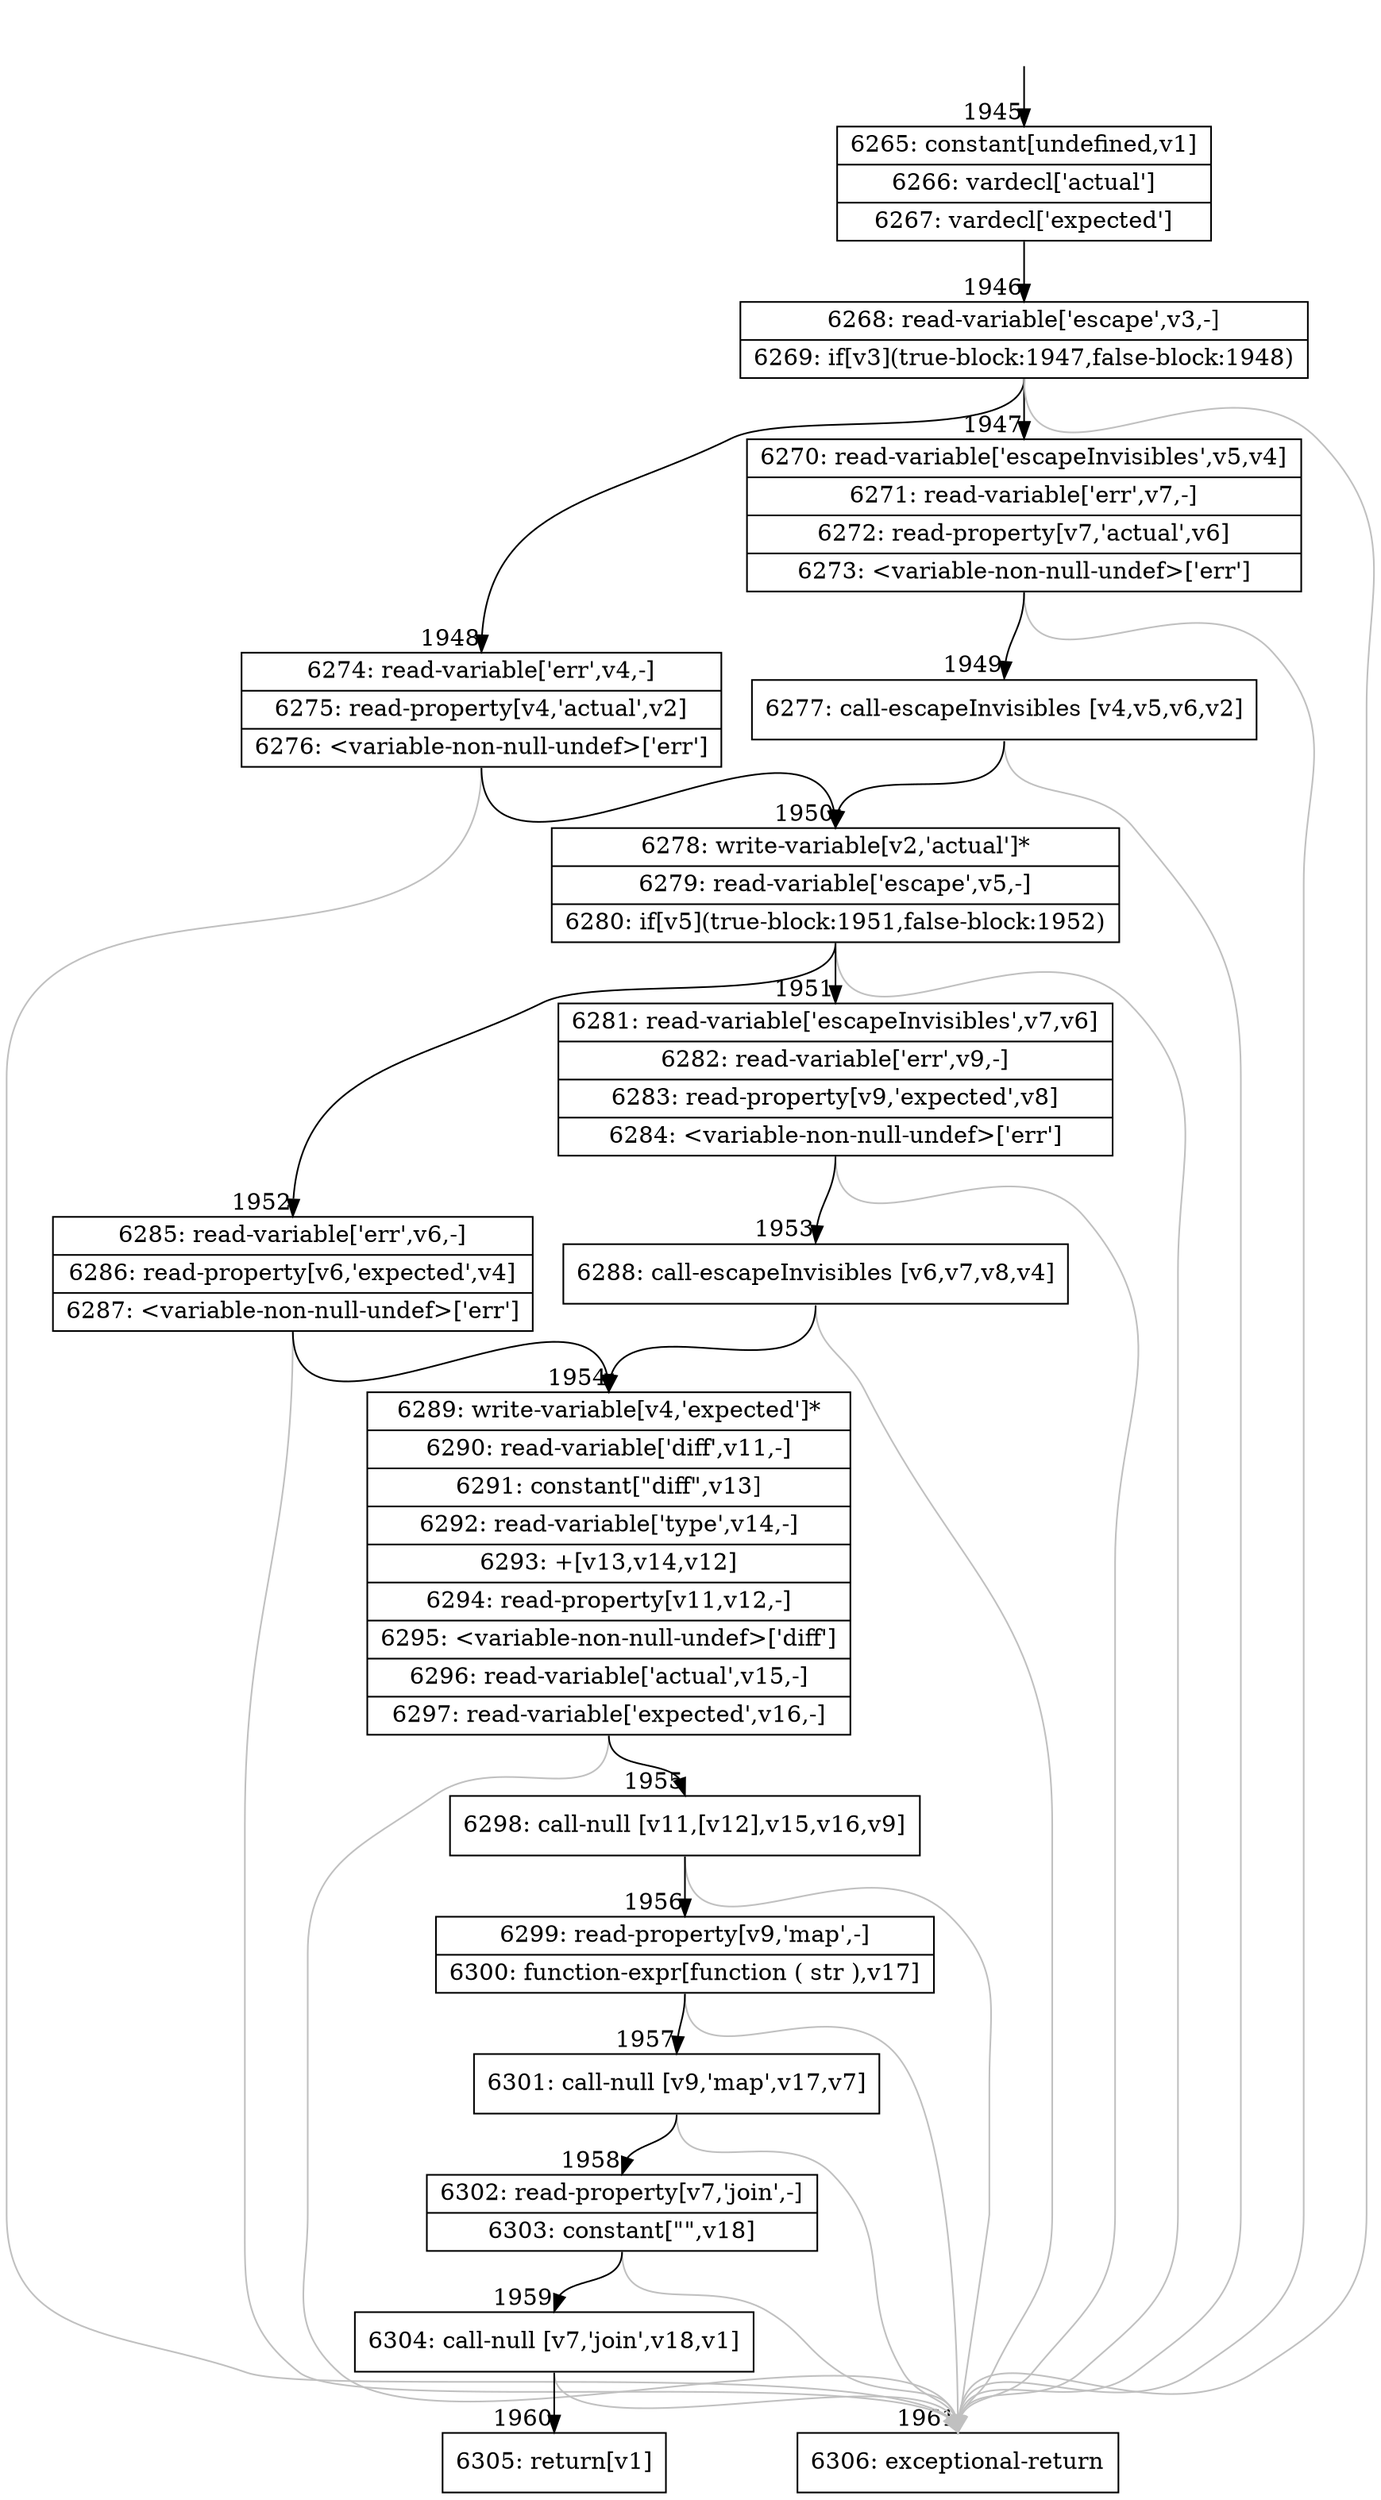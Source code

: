 digraph {
rankdir="TD"
BB_entry175[shape=none,label=""];
BB_entry175 -> BB1945 [tailport=s, headport=n, headlabel="    1945"]
BB1945 [shape=record label="{6265: constant[undefined,v1]|6266: vardecl['actual']|6267: vardecl['expected']}" ] 
BB1945 -> BB1946 [tailport=s, headport=n, headlabel="      1946"]
BB1946 [shape=record label="{6268: read-variable['escape',v3,-]|6269: if[v3](true-block:1947,false-block:1948)}" ] 
BB1946 -> BB1947 [tailport=s, headport=n, headlabel="      1947"]
BB1946 -> BB1948 [tailport=s, headport=n, headlabel="      1948"]
BB1946 -> BB1961 [tailport=s, headport=n, color=gray, headlabel="      1961"]
BB1947 [shape=record label="{6270: read-variable['escapeInvisibles',v5,v4]|6271: read-variable['err',v7,-]|6272: read-property[v7,'actual',v6]|6273: \<variable-non-null-undef\>['err']}" ] 
BB1947 -> BB1949 [tailport=s, headport=n, headlabel="      1949"]
BB1947 -> BB1961 [tailport=s, headport=n, color=gray]
BB1948 [shape=record label="{6274: read-variable['err',v4,-]|6275: read-property[v4,'actual',v2]|6276: \<variable-non-null-undef\>['err']}" ] 
BB1948 -> BB1950 [tailport=s, headport=n, headlabel="      1950"]
BB1948 -> BB1961 [tailport=s, headport=n, color=gray]
BB1949 [shape=record label="{6277: call-escapeInvisibles [v4,v5,v6,v2]}" ] 
BB1949 -> BB1950 [tailport=s, headport=n]
BB1949 -> BB1961 [tailport=s, headport=n, color=gray]
BB1950 [shape=record label="{6278: write-variable[v2,'actual']*|6279: read-variable['escape',v5,-]|6280: if[v5](true-block:1951,false-block:1952)}" ] 
BB1950 -> BB1951 [tailport=s, headport=n, headlabel="      1951"]
BB1950 -> BB1952 [tailport=s, headport=n, headlabel="      1952"]
BB1950 -> BB1961 [tailport=s, headport=n, color=gray]
BB1951 [shape=record label="{6281: read-variable['escapeInvisibles',v7,v6]|6282: read-variable['err',v9,-]|6283: read-property[v9,'expected',v8]|6284: \<variable-non-null-undef\>['err']}" ] 
BB1951 -> BB1953 [tailport=s, headport=n, headlabel="      1953"]
BB1951 -> BB1961 [tailport=s, headport=n, color=gray]
BB1952 [shape=record label="{6285: read-variable['err',v6,-]|6286: read-property[v6,'expected',v4]|6287: \<variable-non-null-undef\>['err']}" ] 
BB1952 -> BB1954 [tailport=s, headport=n, headlabel="      1954"]
BB1952 -> BB1961 [tailport=s, headport=n, color=gray]
BB1953 [shape=record label="{6288: call-escapeInvisibles [v6,v7,v8,v4]}" ] 
BB1953 -> BB1954 [tailport=s, headport=n]
BB1953 -> BB1961 [tailport=s, headport=n, color=gray]
BB1954 [shape=record label="{6289: write-variable[v4,'expected']*|6290: read-variable['diff',v11,-]|6291: constant[\"diff\",v13]|6292: read-variable['type',v14,-]|6293: +[v13,v14,v12]|6294: read-property[v11,v12,-]|6295: \<variable-non-null-undef\>['diff']|6296: read-variable['actual',v15,-]|6297: read-variable['expected',v16,-]}" ] 
BB1954 -> BB1955 [tailport=s, headport=n, headlabel="      1955"]
BB1954 -> BB1961 [tailport=s, headport=n, color=gray]
BB1955 [shape=record label="{6298: call-null [v11,[v12],v15,v16,v9]}" ] 
BB1955 -> BB1956 [tailport=s, headport=n, headlabel="      1956"]
BB1955 -> BB1961 [tailport=s, headport=n, color=gray]
BB1956 [shape=record label="{6299: read-property[v9,'map',-]|6300: function-expr[function ( str ),v17]}" ] 
BB1956 -> BB1957 [tailport=s, headport=n, headlabel="      1957"]
BB1956 -> BB1961 [tailport=s, headport=n, color=gray]
BB1957 [shape=record label="{6301: call-null [v9,'map',v17,v7]}" ] 
BB1957 -> BB1958 [tailport=s, headport=n, headlabel="      1958"]
BB1957 -> BB1961 [tailport=s, headport=n, color=gray]
BB1958 [shape=record label="{6302: read-property[v7,'join',-]|6303: constant[\"\",v18]}" ] 
BB1958 -> BB1959 [tailport=s, headport=n, headlabel="      1959"]
BB1958 -> BB1961 [tailport=s, headport=n, color=gray]
BB1959 [shape=record label="{6304: call-null [v7,'join',v18,v1]}" ] 
BB1959 -> BB1960 [tailport=s, headport=n, headlabel="      1960"]
BB1959 -> BB1961 [tailport=s, headport=n, color=gray]
BB1960 [shape=record label="{6305: return[v1]}" ] 
BB1961 [shape=record label="{6306: exceptional-return}" ] 
//#$~ 2409
}
